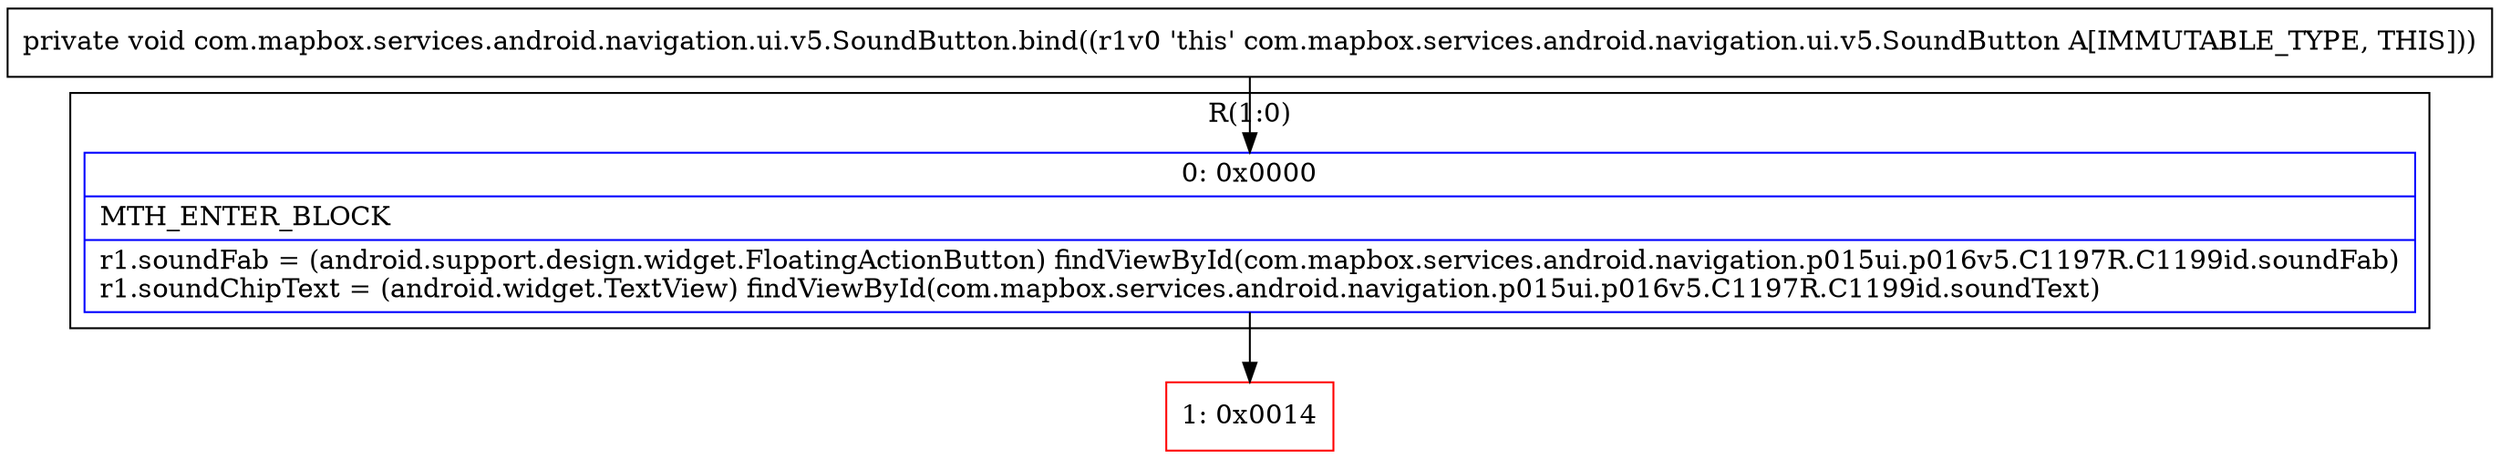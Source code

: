digraph "CFG forcom.mapbox.services.android.navigation.ui.v5.SoundButton.bind()V" {
subgraph cluster_Region_1422883811 {
label = "R(1:0)";
node [shape=record,color=blue];
Node_0 [shape=record,label="{0\:\ 0x0000|MTH_ENTER_BLOCK\l|r1.soundFab = (android.support.design.widget.FloatingActionButton) findViewById(com.mapbox.services.android.navigation.p015ui.p016v5.C1197R.C1199id.soundFab)\lr1.soundChipText = (android.widget.TextView) findViewById(com.mapbox.services.android.navigation.p015ui.p016v5.C1197R.C1199id.soundText)\l}"];
}
Node_1 [shape=record,color=red,label="{1\:\ 0x0014}"];
MethodNode[shape=record,label="{private void com.mapbox.services.android.navigation.ui.v5.SoundButton.bind((r1v0 'this' com.mapbox.services.android.navigation.ui.v5.SoundButton A[IMMUTABLE_TYPE, THIS])) }"];
MethodNode -> Node_0;
Node_0 -> Node_1;
}

